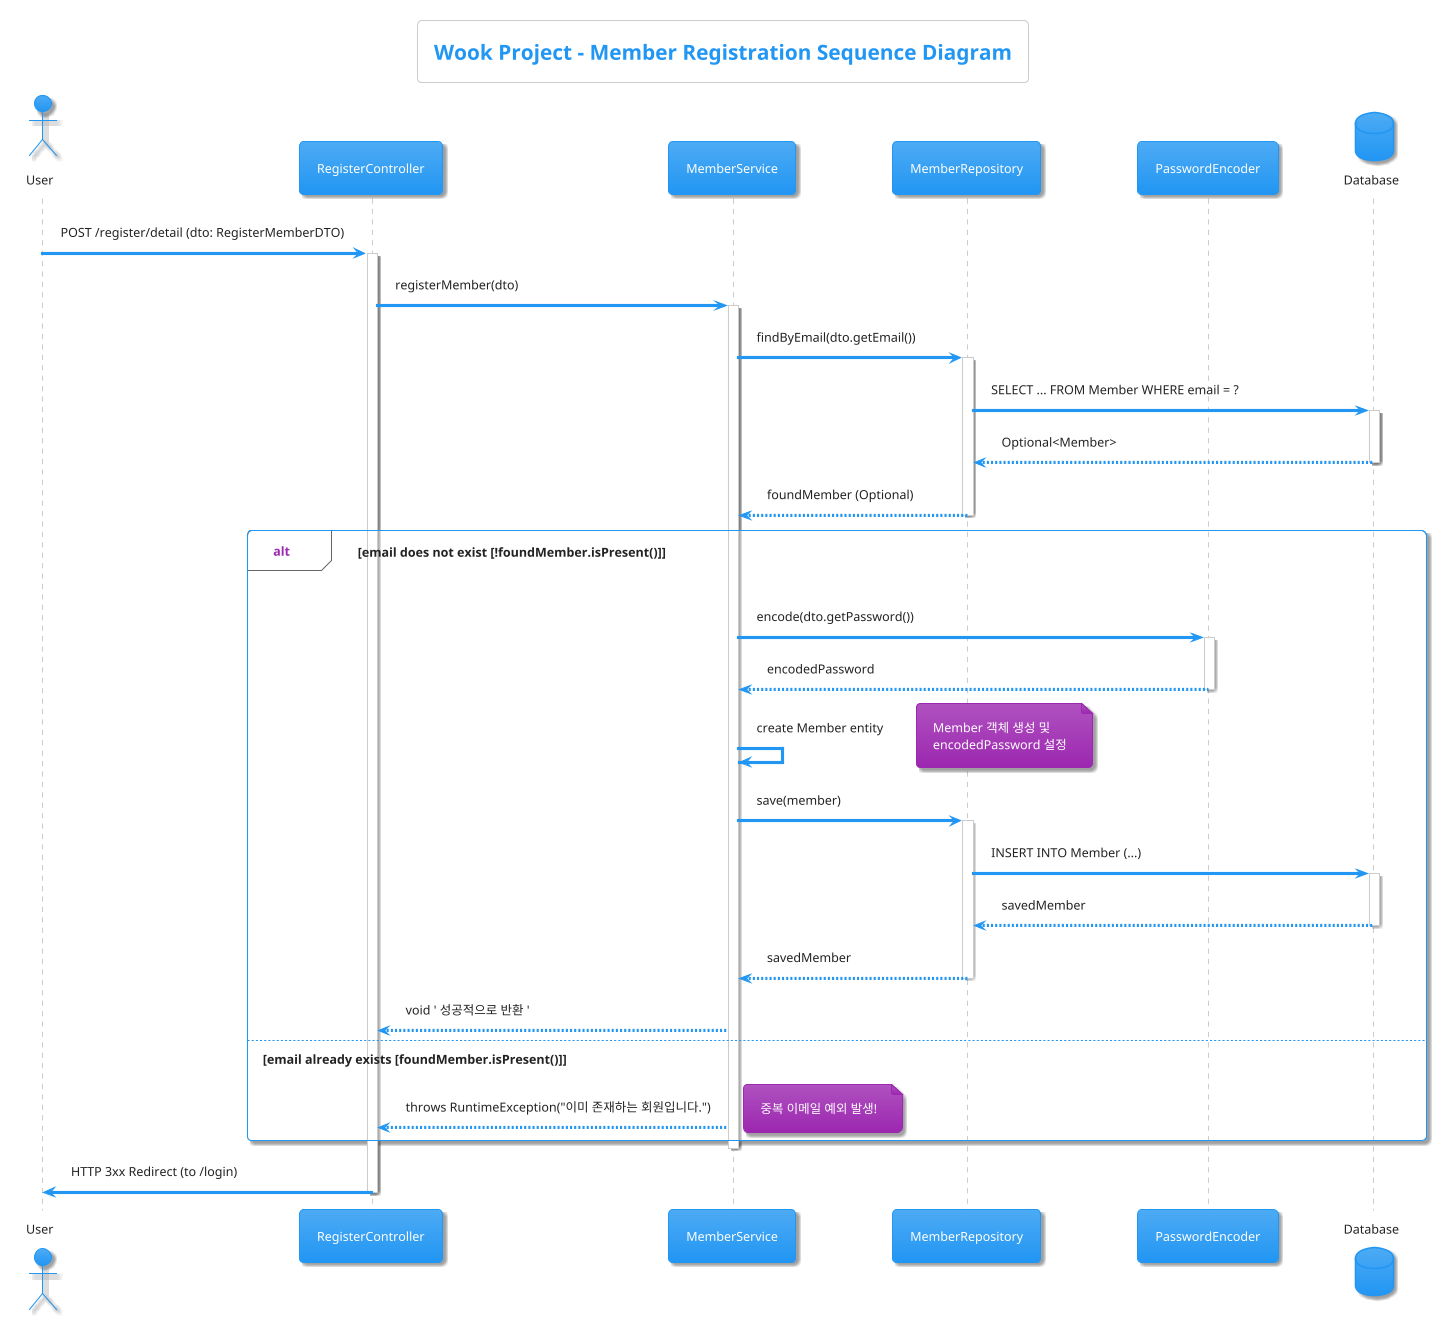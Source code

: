 @startuml
!theme materia
title Wook Project - Member Registration Sequence Diagram

' 참여자 정의 '
actor User
participant "RegisterController" as Controller
participant "MemberService" as Service
participant "MemberRepository" as Repo
participant "PasswordEncoder" as Encoder
database Database as DB

' 메시지 흐름 시작 '
User -> Controller : POST /register/detail (dto: RegisterMemberDTO)
activate Controller

Controller -> Service : registerMember(dto)
activate Service

Service -> Repo : findByEmail(dto.getEmail())
activate Repo
Repo -> DB : SELECT ... FROM Member WHERE email = ?
activate DB
DB --> Repo : Optional<Member>
deactivate DB
Repo --> Service : foundMember (Optional)
deactivate Repo

' 조건 분기: 이메일 존재 여부 '
alt email does not exist [!foundMember.isPresent()]
    Service -> Encoder : encode(dto.getPassword())
    activate Encoder
    Encoder --> Service : encodedPassword
    deactivate Encoder

    ' Member 객체 생성 (Service 내부 로직) '
    Service -> Service : create Member entity
    note right : Member 객체 생성 및\nencodedPassword 설정

    Service -> Repo : save(member)
    activate Repo
    Repo -> DB : INSERT INTO Member (...)
    activate DB
    DB --> Repo : savedMember
    deactivate DB
    Repo --> Service : savedMember
    deactivate Repo

    Service --> Controller : void ' 성공적으로 반환 '
else email already exists [foundMember.isPresent()]
    Service --> Controller : throws RuntimeException("이미 존재하는 회원입니다.")
    note right: 중복 이메일 예외 발생!
    ' Controller 또는 전역 예외 핸들러가 처리 '
end

deactivate Service

' Controller의 응답 처리 (성공 시) '
Controller -> User : HTTP 3xx Redirect (to /login)
deactivate Controller

@enduml